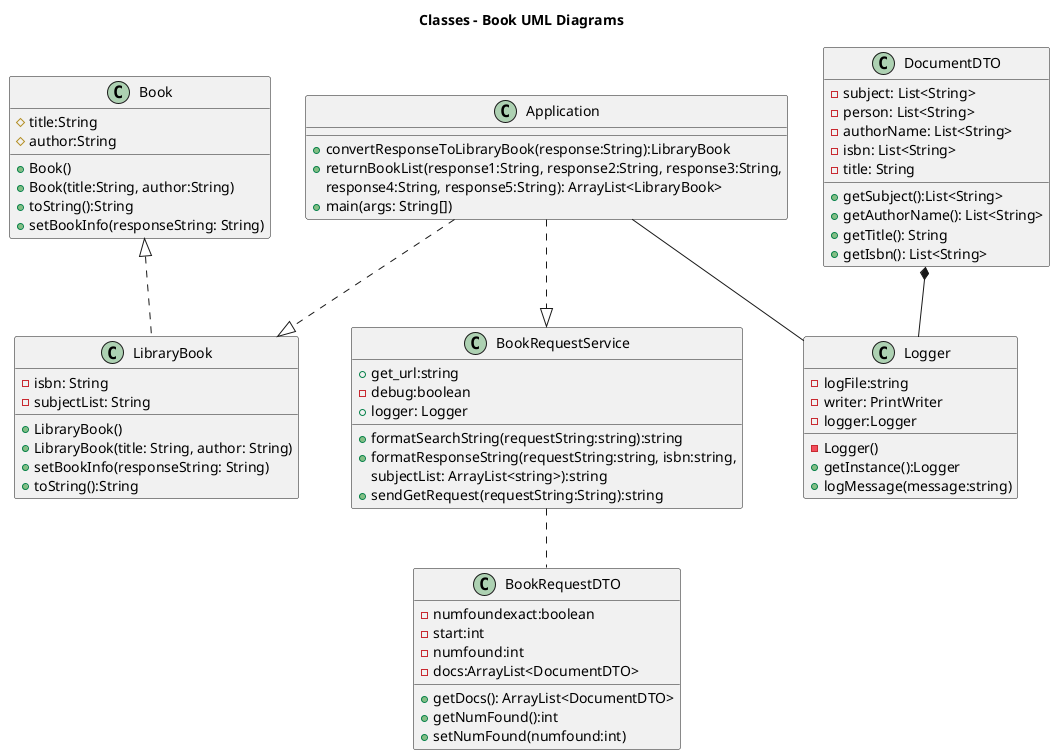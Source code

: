 @startuml

title Classes - Book UML Diagrams


class LibraryBook {
-isbn: String
-subjectList: String
+LibraryBook()
+LibraryBook(title: String, author: String)
+setBookInfo(responseString: String)
+toString():String

}

class Book {
#title:String
#author:String
+Book()
+Book(title:String, author:String)
+toString():String
+setBookInfo(responseString: String)
}

Book <|.. LibraryBook

class Logger {
-logFile:string
-writer: PrintWriter
-logger:Logger
-Logger()
+getInstance():Logger
+logMessage(message:string)
}

DocumentDTO *-- Logger

class DocumentDTO {
-subject: List<String>
-person: List<String>
-authorName: List<String>
-isbn: List<String>
-title: String
+getSubject():List<String>
+getAuthorName(): List<String>
+getTitle(): String
+getIsbn(): List<String>
}

class BookRequestDTO {
-numfoundexact:boolean
-start:int
-numfound:int
-docs:ArrayList<DocumentDTO>
+getDocs(): ArrayList<DocumentDTO>
+getNumFound():int
+setNumFound(numfound:int)
}

BookRequestService .. BookRequestDTO

class BookRequestService {
+get_url:string
-debug:boolean
+logger: Logger
+formatSearchString(requestString:string):string
+formatResponseString(requestString:string, isbn:string,
subjectList: ArrayList<string>):string
+sendGetRequest(requestString:String):string
}

class Application {
+convertResponseToLibraryBook(response:String):LibraryBook
+returnBookList(response1:String, response2:String, response3:String,
response4:String, response5:String): ArrayList<LibraryBook>
+main(args: String[])
}

Application -- Logger
Application ..|> LibraryBook
Application ..|> BookRequestService

@enduml